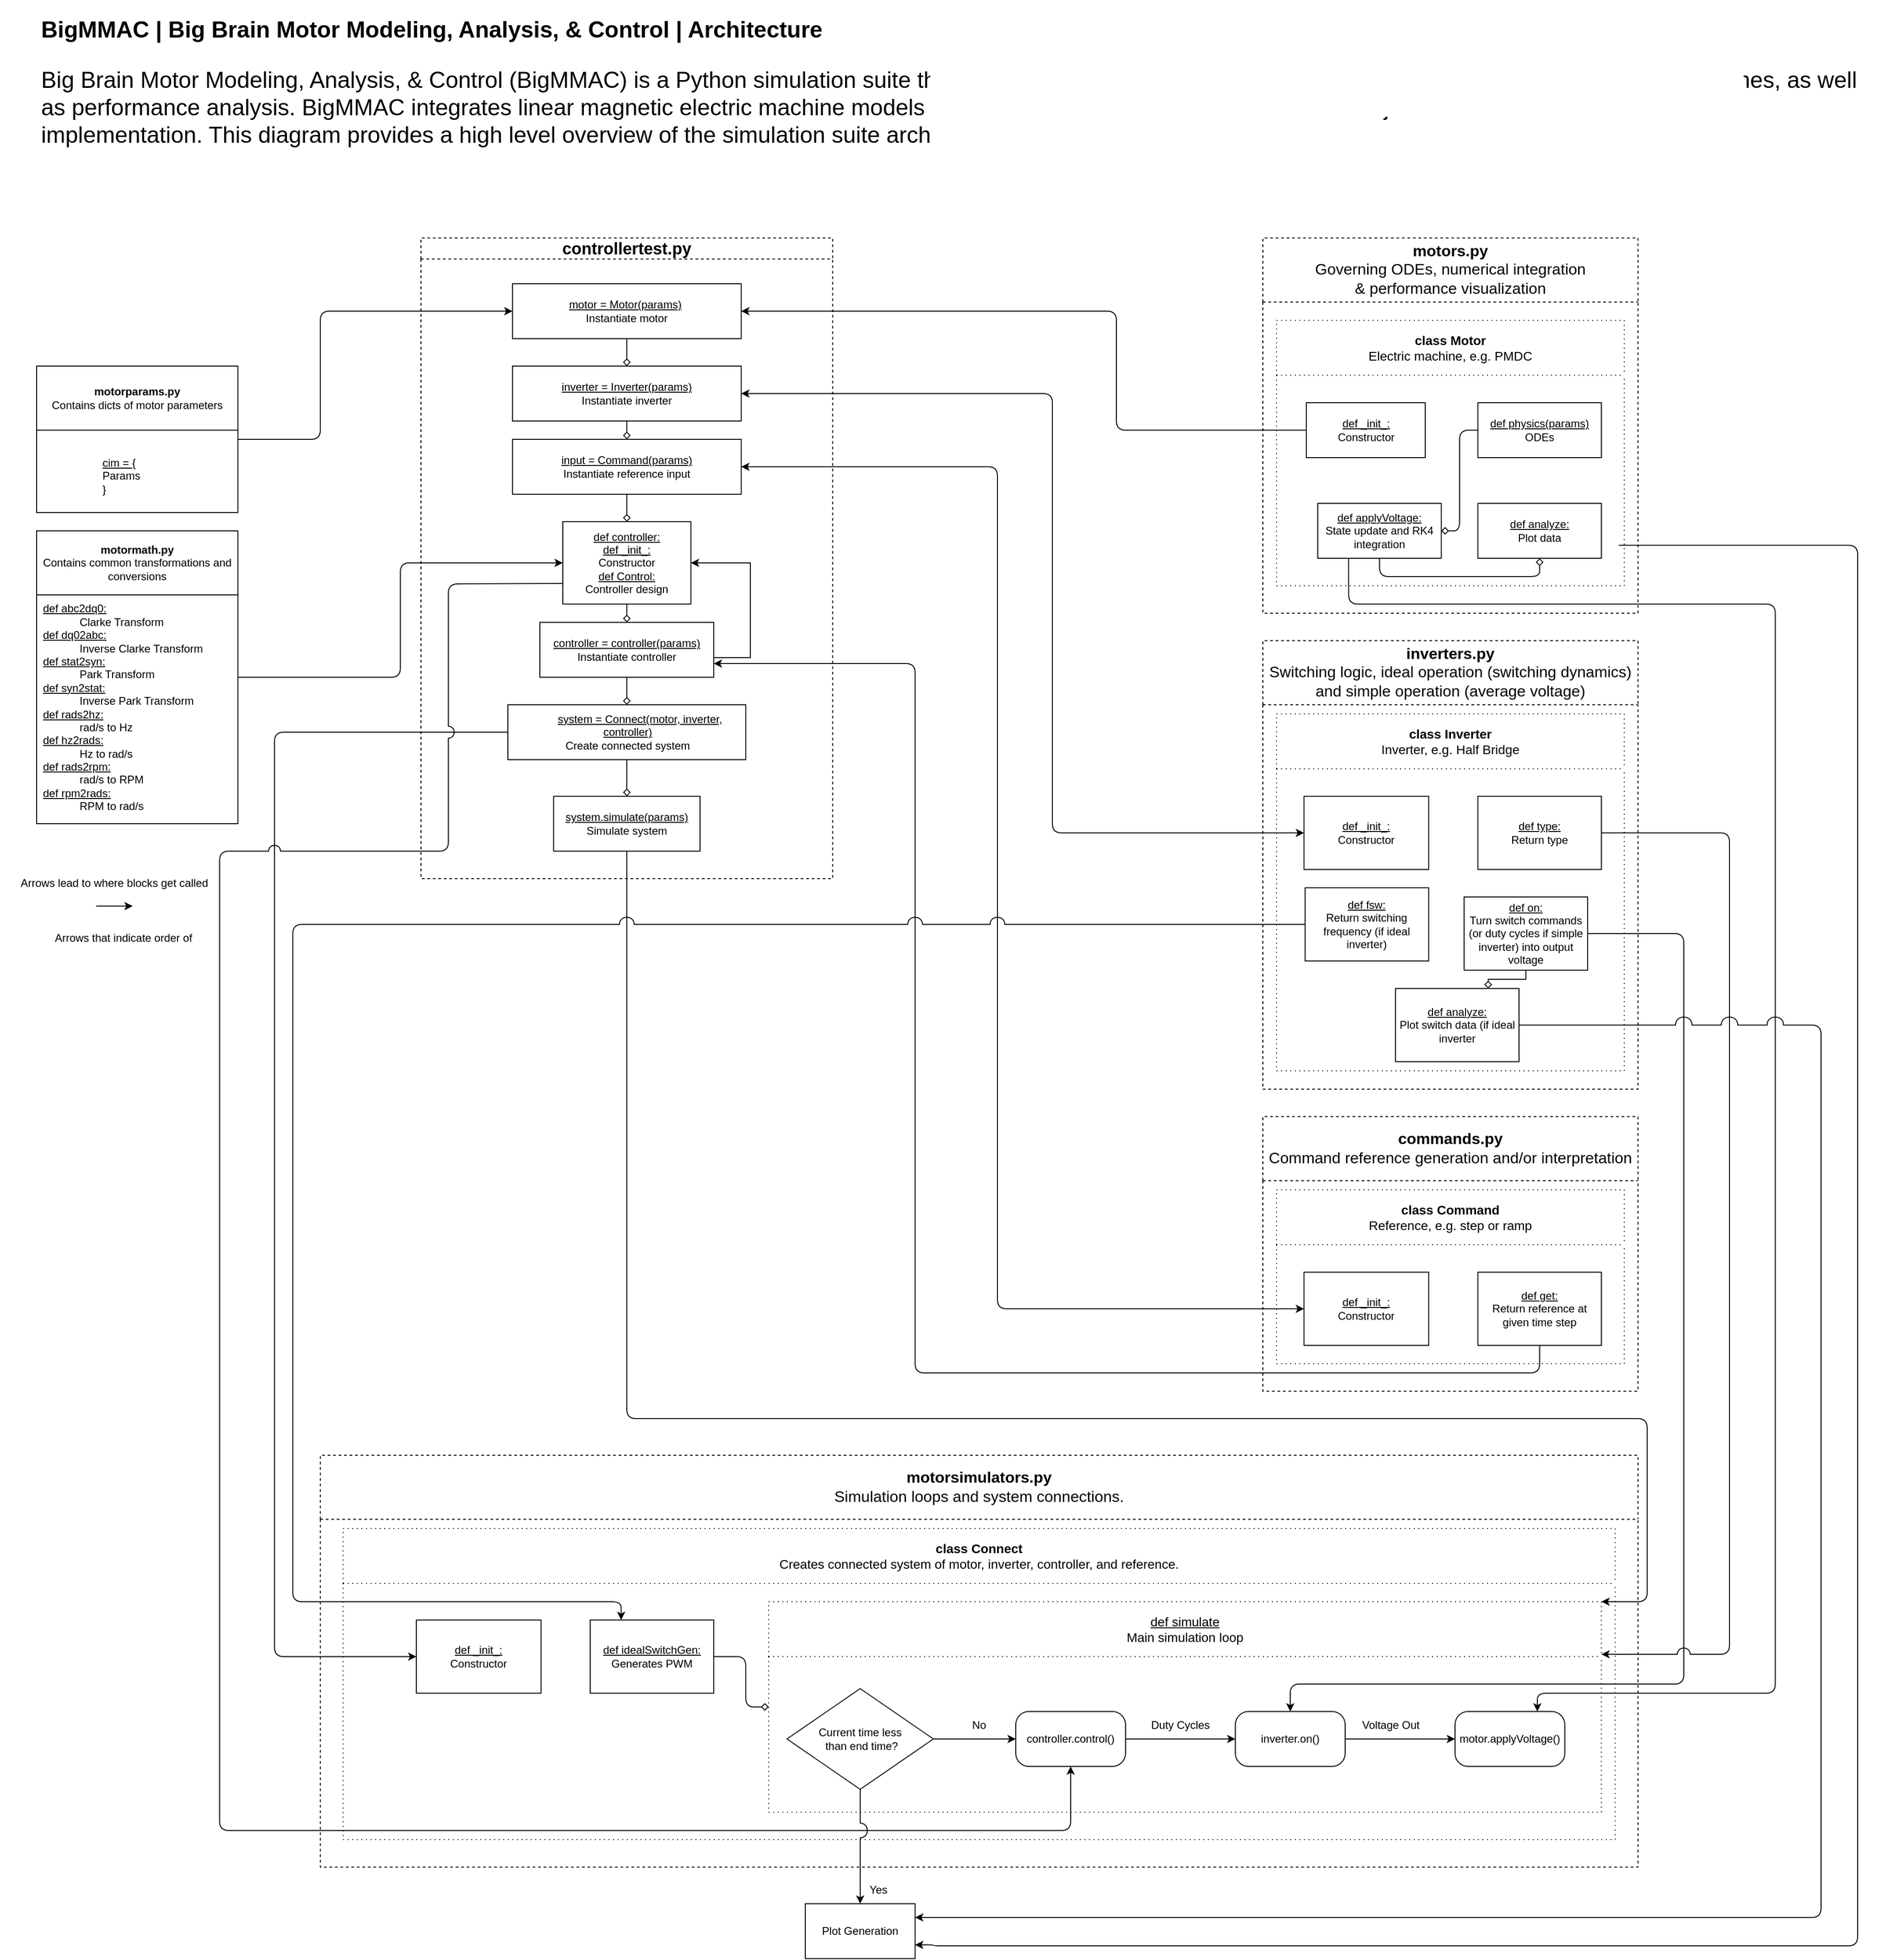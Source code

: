 <mxfile>
    <diagram id="C5RBs43oDa-KdzZeNtuy" name="Page-1">
        <mxGraphModel dx="4700" dy="2970" grid="1" gridSize="10" guides="1" tooltips="1" connect="1" arrows="1" fold="1" page="0" pageScale="1" pageWidth="850" pageHeight="1100" math="0" shadow="0">
            <root>
                <mxCell id="WIyWlLk6GJQsqaUBKTNV-0"/>
                <mxCell id="WIyWlLk6GJQsqaUBKTNV-1" parent="WIyWlLk6GJQsqaUBKTNV-0"/>
                <mxCell id="sEKzlpHkbxPfSS1bcKUd-1" value="&lt;h1 style=&quot;font-size: 25px;&quot;&gt;&lt;font style=&quot;font-size: 25px;&quot;&gt;BigMMAC | Big Brain Motor Modeling, Analysis, &amp;amp; Control | Architecture&lt;/font&gt;&lt;/h1&gt;&lt;p style=&quot;font-size: 25px;&quot;&gt;&lt;font style=&quot;font-size: 25px;&quot;&gt;Big Brain Motor Modeling, Analysis, &amp;amp; Control (BigMMAC) is a Python simulation suite that can be used for rapid development and testing of electric motor control schemes, as well as performance analysis. BigMMAC integrates linear magnetic electric machine models and ideal power electronic models into an object-oriented framework for intuitive implementation. This diagram provides a high level overview of the simulation suite architecture.&lt;/font&gt;&lt;/p&gt;" style="text;html=1;strokeColor=none;fillColor=none;spacing=5;spacingTop=-20;whiteSpace=wrap;overflow=hidden;rounded=0;" parent="WIyWlLk6GJQsqaUBKTNV-1" vertex="1">
                    <mxGeometry x="-1600" y="-80" width="2020" height="200" as="geometry"/>
                </mxCell>
                <mxCell id="sEKzlpHkbxPfSS1bcKUd-3" value="&lt;font style=&quot;font-size: 17px;&quot;&gt;motors.py&lt;br&gt;&lt;span style=&quot;font-weight: normal;&quot;&gt;Governing ODEs, numerical integration&lt;br&gt;&amp;amp; performance visualization&lt;/span&gt;&lt;/font&gt;" style="swimlane;whiteSpace=wrap;html=1;startSize=70;dashed=1;" parent="WIyWlLk6GJQsqaUBKTNV-1" vertex="1">
                    <mxGeometry x="-260" y="170" width="410" height="410" as="geometry"/>
                </mxCell>
                <mxCell id="n9HFw66Vnld0e7Ni4Yii-14" value="&lt;font style=&quot;font-size: 14px;&quot;&gt;class Motor&lt;br&gt;&lt;span style=&quot;font-weight: normal;&quot;&gt;Electric machine, e.g. PMDC&lt;/span&gt;&lt;br&gt;&lt;/font&gt;" style="swimlane;whiteSpace=wrap;html=1;startSize=60;dashed=1;dashPattern=1 4;" parent="sEKzlpHkbxPfSS1bcKUd-3" vertex="1">
                    <mxGeometry x="15" y="90" width="380" height="290" as="geometry"/>
                </mxCell>
                <mxCell id="n9HFw66Vnld0e7Ni4Yii-13" value="&lt;u&gt;def _init_:&lt;/u&gt;&lt;br&gt;&lt;div style=&quot;&quot;&gt;&lt;span style=&quot;background-color: initial;&quot;&gt;Constructor&lt;/span&gt;&lt;/div&gt;" style="rounded=0;whiteSpace=wrap;html=1;align=center;" parent="n9HFw66Vnld0e7Ni4Yii-14" vertex="1">
                    <mxGeometry x="32.5" y="90" width="130" height="60" as="geometry"/>
                </mxCell>
                <mxCell id="n9HFw66Vnld0e7Ni4Yii-55" style="edgeStyle=orthogonalEdgeStyle;rounded=1;orthogonalLoop=1;jettySize=auto;html=1;exitX=0;exitY=0.5;exitDx=0;exitDy=0;entryX=1;entryY=0.5;entryDx=0;entryDy=0;endArrow=diamond;endFill=0;" parent="n9HFw66Vnld0e7Ni4Yii-14" source="n9HFw66Vnld0e7Ni4Yii-15" target="n9HFw66Vnld0e7Ni4Yii-16" edge="1">
                    <mxGeometry relative="1" as="geometry"/>
                </mxCell>
                <mxCell id="n9HFw66Vnld0e7Ni4Yii-15" value="&lt;u&gt;def physics(params)&lt;br&gt;&lt;/u&gt;ODEs" style="rounded=0;whiteSpace=wrap;html=1;" parent="n9HFw66Vnld0e7Ni4Yii-14" vertex="1">
                    <mxGeometry x="220" y="90" width="135" height="60" as="geometry"/>
                </mxCell>
                <mxCell id="n9HFw66Vnld0e7Ni4Yii-56" style="edgeStyle=orthogonalEdgeStyle;rounded=1;orthogonalLoop=1;jettySize=auto;html=1;exitX=0.5;exitY=1;exitDx=0;exitDy=0;entryX=0.5;entryY=1;entryDx=0;entryDy=0;endArrow=diamond;endFill=0;" parent="n9HFw66Vnld0e7Ni4Yii-14" source="n9HFw66Vnld0e7Ni4Yii-16" target="n9HFw66Vnld0e7Ni4Yii-17" edge="1">
                    <mxGeometry relative="1" as="geometry"/>
                </mxCell>
                <mxCell id="n9HFw66Vnld0e7Ni4Yii-16" value="&lt;u&gt;def applyVoltage:&lt;br&gt;&lt;/u&gt;State update and RK4 integration" style="rounded=0;whiteSpace=wrap;html=1;" parent="n9HFw66Vnld0e7Ni4Yii-14" vertex="1">
                    <mxGeometry x="45" y="200" width="135" height="60" as="geometry"/>
                </mxCell>
                <mxCell id="n9HFw66Vnld0e7Ni4Yii-17" value="&lt;u&gt;def analyze:&lt;br&gt;&lt;/u&gt;Plot data" style="rounded=0;whiteSpace=wrap;html=1;" parent="n9HFw66Vnld0e7Ni4Yii-14" vertex="1">
                    <mxGeometry x="220" y="200" width="135" height="60" as="geometry"/>
                </mxCell>
                <mxCell id="n9HFw66Vnld0e7Ni4Yii-114" style="edgeStyle=orthogonalEdgeStyle;rounded=1;orthogonalLoop=1;jettySize=auto;html=1;exitX=1;exitY=0.5;exitDx=0;exitDy=0;entryX=0;entryY=0.5;entryDx=0;entryDy=0;" parent="WIyWlLk6GJQsqaUBKTNV-1" source="sEKzlpHkbxPfSS1bcKUd-8" target="n9HFw66Vnld0e7Ni4Yii-1" edge="1">
                    <mxGeometry relative="1" as="geometry">
                        <Array as="points">
                            <mxPoint x="-1290" y="390"/>
                            <mxPoint x="-1290" y="250"/>
                        </Array>
                    </mxGeometry>
                </mxCell>
                <mxCell id="sEKzlpHkbxPfSS1bcKUd-8" value="motorparams.py&lt;br&gt;&lt;span style=&quot;font-weight: 400;&quot;&gt;Contains dicts of motor parameters&lt;/span&gt;" style="swimlane;whiteSpace=wrap;html=1;startSize=70;" parent="WIyWlLk6GJQsqaUBKTNV-1" vertex="1">
                    <mxGeometry x="-1600" y="310" width="220" height="160" as="geometry"/>
                </mxCell>
                <mxCell id="sEKzlpHkbxPfSS1bcKUd-9" value="&lt;u&gt;cim = {&lt;br&gt;&lt;/u&gt;Params&lt;br&gt;}" style="text;html=1;strokeColor=none;fillColor=none;align=left;verticalAlign=middle;whiteSpace=wrap;rounded=0;" parent="sEKzlpHkbxPfSS1bcKUd-8" vertex="1">
                    <mxGeometry x="70" y="80" width="65" height="80" as="geometry"/>
                </mxCell>
                <mxCell id="n9HFw66Vnld0e7Ni4Yii-113" style="edgeStyle=orthogonalEdgeStyle;rounded=1;orthogonalLoop=1;jettySize=auto;html=1;exitX=1;exitY=0.5;exitDx=0;exitDy=0;entryX=0;entryY=0.5;entryDx=0;entryDy=0;" parent="WIyWlLk6GJQsqaUBKTNV-1" source="sEKzlpHkbxPfSS1bcKUd-13" target="n9HFw66Vnld0e7Ni4Yii-3" edge="1">
                    <mxGeometry relative="1" as="geometry"/>
                </mxCell>
                <mxCell id="sEKzlpHkbxPfSS1bcKUd-13" value="motormath.py&lt;br style=&quot;border-color: var(--border-color);&quot;&gt;&lt;span style=&quot;font-weight: normal;&quot;&gt;Contains common transformations and conversions&lt;/span&gt;" style="swimlane;whiteSpace=wrap;html=1;startSize=70;" parent="WIyWlLk6GJQsqaUBKTNV-1" vertex="1">
                    <mxGeometry x="-1600" y="490" width="220" height="320" as="geometry"/>
                </mxCell>
                <mxCell id="sEKzlpHkbxPfSS1bcKUd-14" value="&lt;u&gt;def abc2dq0:&lt;/u&gt;&amp;nbsp;&lt;br&gt;&lt;span style=&quot;&quot;&gt; &lt;/span&gt;&lt;span style=&quot;&quot;&gt; &lt;/span&gt;&lt;blockquote style=&quot;margin: 0 0 0 40px; border: none; padding: 0px;&quot;&gt;Clarke Transform&lt;/blockquote&gt;&lt;u style=&quot;border-color: var(--border-color);&quot;&gt;def dq02abc:&lt;/u&gt;&amp;nbsp;&lt;br style=&quot;border-color: var(--border-color);&quot;&gt; &lt;span style=&quot;&quot;&gt; &lt;/span&gt;&lt;blockquote style=&quot;margin: 0 0 0 40px; border: none; padding: 0px;&quot;&gt;Inverse Clarke Transform&amp;nbsp;&lt;/blockquote&gt;&lt;u style=&quot;border-color: var(--border-color);&quot;&gt;def stat2syn:&lt;/u&gt;&amp;nbsp;&lt;br style=&quot;border-color: var(--border-color);&quot;&gt;&lt;span style=&quot;border-color: var(--border-color);&quot;&gt; &lt;/span&gt;&lt;blockquote style=&quot;margin: 0 0 0 40px; border: none; padding: 0px;&quot;&gt;Park Transform&lt;/blockquote&gt;&lt;u style=&quot;border-color: var(--border-color);&quot;&gt;def syn2stat:&lt;/u&gt;&amp;nbsp;&lt;br&gt;&lt;blockquote style=&quot;margin: 0 0 0 40px; border: none; padding: 0px;&quot;&gt;Inverse Park Transform&lt;/blockquote&gt;&lt;u style=&quot;border-color: var(--border-color);&quot;&gt;def rads2hz:&lt;/u&gt;&amp;nbsp;&lt;br style=&quot;border-color: var(--border-color);&quot;&gt;&lt;blockquote style=&quot;margin: 0 0 0 40px; border: none; padding: 0px;&quot;&gt;rad/s to Hz&lt;/blockquote&gt;&lt;u style=&quot;border-color: var(--border-color);&quot;&gt;def hz2rads:&lt;/u&gt;&amp;nbsp;&lt;br style=&quot;border-color: var(--border-color);&quot;&gt;&lt;blockquote style=&quot;margin: 0 0 0 40px; border: none; padding: 0px;&quot;&gt;Hz to rad/s&lt;/blockquote&gt;&lt;u style=&quot;border-color: var(--border-color);&quot;&gt;def rads2rpm:&lt;/u&gt;&amp;nbsp;&lt;br style=&quot;border-color: var(--border-color);&quot;&gt;&lt;blockquote style=&quot;margin: 0 0 0 40px; border: none; padding: 0px;&quot;&gt;rad/s to RPM&lt;/blockquote&gt;&lt;u style=&quot;border-color: var(--border-color);&quot;&gt;def rpm2rads:&lt;/u&gt;&amp;nbsp;&lt;br style=&quot;border-color: var(--border-color);&quot;&gt;&lt;blockquote style=&quot;margin: 0 0 0 40px; border: none; padding: 0px;&quot;&gt;RPM to rad/s&lt;/blockquote&gt;" style="text;html=1;strokeColor=none;fillColor=none;align=left;verticalAlign=middle;whiteSpace=wrap;rounded=0;" parent="sEKzlpHkbxPfSS1bcKUd-13" vertex="1">
                    <mxGeometry x="5" y="70" width="210" height="245" as="geometry"/>
                </mxCell>
                <mxCell id="sEKzlpHkbxPfSS1bcKUd-15" value="&lt;font style=&quot;font-size: 18px;&quot;&gt;controllertest.py&lt;/font&gt;" style="swimlane;whiteSpace=wrap;html=1;dashed=1;" parent="WIyWlLk6GJQsqaUBKTNV-1" vertex="1">
                    <mxGeometry x="-1180" y="170" width="450" height="700" as="geometry"/>
                </mxCell>
                <mxCell id="n9HFw66Vnld0e7Ni4Yii-7" style="edgeStyle=orthogonalEdgeStyle;rounded=0;orthogonalLoop=1;jettySize=auto;html=1;exitX=0.5;exitY=1;exitDx=0;exitDy=0;entryX=0.5;entryY=0;entryDx=0;entryDy=0;endArrow=diamond;endFill=0;" parent="sEKzlpHkbxPfSS1bcKUd-15" source="n9HFw66Vnld0e7Ni4Yii-1" target="n9HFw66Vnld0e7Ni4Yii-2" edge="1">
                    <mxGeometry relative="1" as="geometry"/>
                </mxCell>
                <mxCell id="n9HFw66Vnld0e7Ni4Yii-1" value="&lt;u style=&quot;border-color: var(--border-color);&quot;&gt;motor = Motor(params)&lt;/u&gt;&amp;nbsp;&lt;br&gt;&lt;span style=&quot;background-color: initial;&quot;&gt;Instantiate motor&lt;/span&gt;" style="rounded=0;whiteSpace=wrap;html=1;align=center;" parent="sEKzlpHkbxPfSS1bcKUd-15" vertex="1">
                    <mxGeometry x="100" y="50" width="250" height="60" as="geometry"/>
                </mxCell>
                <mxCell id="n9HFw66Vnld0e7Ni4Yii-33" style="edgeStyle=orthogonalEdgeStyle;rounded=0;orthogonalLoop=1;jettySize=auto;html=1;exitX=0.5;exitY=1;exitDx=0;exitDy=0;entryX=0.5;entryY=0;entryDx=0;entryDy=0;endArrow=diamond;endFill=0;" parent="sEKzlpHkbxPfSS1bcKUd-15" source="n9HFw66Vnld0e7Ni4Yii-2" target="n9HFw66Vnld0e7Ni4Yii-32" edge="1">
                    <mxGeometry relative="1" as="geometry"/>
                </mxCell>
                <mxCell id="n9HFw66Vnld0e7Ni4Yii-2" value="&lt;span style=&quot;border-color: var(--border-color); text-align: left;&quot;&gt;&lt;u&gt;inverter = Inverter(params)&lt;/u&gt;&lt;br&gt;&lt;span style=&quot;background-color: initial;&quot;&gt;Instantiate inverter&lt;/span&gt;&lt;br&gt;&lt;/span&gt;" style="rounded=0;whiteSpace=wrap;html=1;" parent="sEKzlpHkbxPfSS1bcKUd-15" vertex="1">
                    <mxGeometry x="100" y="140" width="250" height="60" as="geometry"/>
                </mxCell>
                <mxCell id="n9HFw66Vnld0e7Ni4Yii-9" style="edgeStyle=orthogonalEdgeStyle;rounded=0;orthogonalLoop=1;jettySize=auto;html=1;exitX=0.5;exitY=1;exitDx=0;exitDy=0;entryX=0.5;entryY=0;entryDx=0;entryDy=0;endArrow=diamond;endFill=0;" parent="sEKzlpHkbxPfSS1bcKUd-15" source="n9HFw66Vnld0e7Ni4Yii-3" target="n9HFw66Vnld0e7Ni4Yii-4" edge="1">
                    <mxGeometry relative="1" as="geometry"/>
                </mxCell>
                <mxCell id="n9HFw66Vnld0e7Ni4Yii-44" style="edgeStyle=orthogonalEdgeStyle;rounded=0;orthogonalLoop=1;jettySize=auto;html=1;exitX=1;exitY=0.5;exitDx=0;exitDy=0;entryX=0.999;entryY=0.642;entryDx=0;entryDy=0;entryPerimeter=0;startArrow=classic;startFill=1;endArrow=none;endFill=0;" parent="sEKzlpHkbxPfSS1bcKUd-15" source="n9HFw66Vnld0e7Ni4Yii-3" target="n9HFw66Vnld0e7Ni4Yii-4" edge="1">
                    <mxGeometry relative="1" as="geometry">
                        <Array as="points">
                            <mxPoint x="360" y="355"/>
                            <mxPoint x="360" y="458"/>
                        </Array>
                    </mxGeometry>
                </mxCell>
                <mxCell id="n9HFw66Vnld0e7Ni4Yii-3" value="&lt;u style=&quot;border-color: var(--border-color);&quot;&gt;def controller:&lt;br&gt;&lt;/u&gt;&lt;u&gt;&lt;span style=&quot;&quot;&gt;def _init_:&lt;br&gt;&lt;/span&gt;&lt;/u&gt;&lt;span style=&quot;border-color: var(--border-color);&quot;&gt;&lt;span style=&quot;white-space: pre;&quot;&gt;&lt;span style=&quot;white-space: pre;&quot;&gt;C&lt;/span&gt;&lt;/span&gt;&lt;/span&gt;&lt;span style=&quot;&quot;&gt;onstructor&lt;br&gt;&lt;/span&gt;&lt;u&gt;&lt;span style=&quot;&quot;&gt;def Control:&lt;br&gt;&lt;/span&gt;&lt;/u&gt;&lt;span style=&quot;background-color: initial;&quot;&gt;Controller design&lt;/span&gt;&lt;u&gt;&lt;span style=&quot;&quot;&gt;&lt;br&gt;&lt;/span&gt;&lt;/u&gt;" style="rounded=0;whiteSpace=wrap;html=1;align=center;" parent="sEKzlpHkbxPfSS1bcKUd-15" vertex="1">
                    <mxGeometry x="155" y="310" width="140" height="90" as="geometry"/>
                </mxCell>
                <mxCell id="n9HFw66Vnld0e7Ni4Yii-10" style="edgeStyle=orthogonalEdgeStyle;rounded=0;orthogonalLoop=1;jettySize=auto;html=1;exitX=0.5;exitY=1;exitDx=0;exitDy=0;entryX=0.5;entryY=0;entryDx=0;entryDy=0;endArrow=diamond;endFill=0;" parent="sEKzlpHkbxPfSS1bcKUd-15" source="n9HFw66Vnld0e7Ni4Yii-4" target="n9HFw66Vnld0e7Ni4Yii-5" edge="1">
                    <mxGeometry relative="1" as="geometry"/>
                </mxCell>
                <mxCell id="n9HFw66Vnld0e7Ni4Yii-4" value="&lt;u style=&quot;border-color: var(--border-color); text-align: left;&quot;&gt;controller = controller(params)&lt;/u&gt;&lt;br style=&quot;border-color: var(--border-color); text-align: left;&quot;&gt;&#9;&lt;span style=&quot;text-align: left;&quot;&gt;Instantiate controller&lt;/span&gt;" style="rounded=0;whiteSpace=wrap;html=1;" parent="sEKzlpHkbxPfSS1bcKUd-15" vertex="1">
                    <mxGeometry x="130" y="420" width="190" height="60" as="geometry"/>
                </mxCell>
                <mxCell id="n9HFw66Vnld0e7Ni4Yii-12" style="edgeStyle=orthogonalEdgeStyle;rounded=0;orthogonalLoop=1;jettySize=auto;html=1;exitX=0.5;exitY=1;exitDx=0;exitDy=0;entryX=0.5;entryY=0;entryDx=0;entryDy=0;endArrow=diamond;endFill=0;" parent="sEKzlpHkbxPfSS1bcKUd-15" source="n9HFw66Vnld0e7Ni4Yii-5" target="n9HFw66Vnld0e7Ni4Yii-6" edge="1">
                    <mxGeometry relative="1" as="geometry"/>
                </mxCell>
                <mxCell id="n9HFw66Vnld0e7Ni4Yii-5" value="&lt;div style=&quot;text-align: center;&quot;&gt;&lt;u style=&quot;background-color: initial; border-color: var(--border-color);&quot;&gt;&lt;span style=&quot;white-space: pre;&quot;&gt;&#9;&lt;/span&gt;system = Connect(motor, inverter, controller)&lt;/u&gt;&lt;/div&gt;&lt;span style=&quot;border-color: var(--border-color);&quot;&gt;&lt;div style=&quot;text-align: center;&quot;&gt;&lt;span style=&quot;background-color: initial; border-color: var(--border-color);&quot;&gt;&lt;span style=&quot;background-color: initial;&quot;&gt;Create connected system&lt;/span&gt;&lt;/span&gt;&lt;/div&gt;&lt;/span&gt;" style="rounded=0;whiteSpace=wrap;html=1;align=left;" parent="sEKzlpHkbxPfSS1bcKUd-15" vertex="1">
                    <mxGeometry x="95" y="510" width="260" height="60" as="geometry"/>
                </mxCell>
                <mxCell id="n9HFw66Vnld0e7Ni4Yii-6" value="&lt;span style=&quot;border-color: var(--border-color); text-align: left;&quot;&gt;&lt;u&gt;system.simulate(params)&lt;/u&gt;&lt;br&gt;&lt;span style=&quot;background-color: initial;&quot;&gt;Simulate system&lt;/span&gt;&lt;br&gt;&lt;/span&gt;" style="rounded=0;whiteSpace=wrap;html=1;" parent="sEKzlpHkbxPfSS1bcKUd-15" vertex="1">
                    <mxGeometry x="145" y="610" width="160" height="60" as="geometry"/>
                </mxCell>
                <mxCell id="n9HFw66Vnld0e7Ni4Yii-34" style="edgeStyle=orthogonalEdgeStyle;rounded=0;orthogonalLoop=1;jettySize=auto;html=1;exitX=0.5;exitY=1;exitDx=0;exitDy=0;entryX=0.5;entryY=0;entryDx=0;entryDy=0;endArrow=diamond;endFill=0;" parent="sEKzlpHkbxPfSS1bcKUd-15" source="n9HFw66Vnld0e7Ni4Yii-32" target="n9HFw66Vnld0e7Ni4Yii-3" edge="1">
                    <mxGeometry relative="1" as="geometry"/>
                </mxCell>
                <mxCell id="n9HFw66Vnld0e7Ni4Yii-32" value="&lt;span style=&quot;border-color: var(--border-color); text-align: left;&quot;&gt;&lt;u&gt;input = Command(params)&lt;/u&gt;&lt;br&gt;&lt;span style=&quot;background-color: initial;&quot;&gt;Instantiate reference input&lt;/span&gt;&lt;br&gt;&lt;/span&gt;" style="rounded=0;whiteSpace=wrap;html=1;" parent="sEKzlpHkbxPfSS1bcKUd-15" vertex="1">
                    <mxGeometry x="100" y="220" width="250" height="60" as="geometry"/>
                </mxCell>
                <mxCell id="n9HFw66Vnld0e7Ni4Yii-18" style="edgeStyle=orthogonalEdgeStyle;rounded=1;orthogonalLoop=1;jettySize=auto;html=1;exitX=1;exitY=0.5;exitDx=0;exitDy=0;entryX=0;entryY=0.5;entryDx=0;entryDy=0;startArrow=classic;startFill=1;endArrow=none;endFill=0;" parent="WIyWlLk6GJQsqaUBKTNV-1" source="n9HFw66Vnld0e7Ni4Yii-1" target="n9HFw66Vnld0e7Ni4Yii-13" edge="1">
                    <mxGeometry relative="1" as="geometry">
                        <mxPoint x="-240" y="380" as="targetPoint"/>
                        <Array as="points">
                            <mxPoint x="-420" y="250"/>
                            <mxPoint x="-420" y="380"/>
                        </Array>
                    </mxGeometry>
                </mxCell>
                <mxCell id="n9HFw66Vnld0e7Ni4Yii-19" value="&lt;font style=&quot;font-size: 17px;&quot;&gt;inverters.py&lt;br&gt;&lt;span style=&quot;font-weight: normal;&quot;&gt;Switching logic, ideal operation (switching dynamics) and simple operation (average voltage)&lt;/span&gt;&lt;br&gt;&lt;/font&gt;" style="swimlane;whiteSpace=wrap;html=1;startSize=70;dashed=1;" parent="WIyWlLk6GJQsqaUBKTNV-1" vertex="1">
                    <mxGeometry x="-260" y="610" width="410" height="490" as="geometry"/>
                </mxCell>
                <mxCell id="n9HFw66Vnld0e7Ni4Yii-20" value="&lt;font style=&quot;font-size: 14px;&quot;&gt;class Inverter&lt;br&gt;&lt;span style=&quot;font-weight: normal;&quot;&gt;Inverter, e.g. Half Bridge&lt;/span&gt;&lt;br&gt;&lt;/font&gt;" style="swimlane;whiteSpace=wrap;html=1;startSize=60;dashed=1;dashPattern=1 4;" parent="n9HFw66Vnld0e7Ni4Yii-19" vertex="1">
                    <mxGeometry x="15" y="80" width="380" height="390" as="geometry"/>
                </mxCell>
                <mxCell id="n9HFw66Vnld0e7Ni4Yii-21" value="&lt;u&gt;def _init_:&lt;/u&gt;&lt;br&gt;&lt;div style=&quot;&quot;&gt;&lt;span style=&quot;background-color: initial;&quot;&gt;Constructor&lt;/span&gt;&lt;/div&gt;" style="rounded=0;whiteSpace=wrap;html=1;align=center;" parent="n9HFw66Vnld0e7Ni4Yii-20" vertex="1">
                    <mxGeometry x="30" y="90" width="136.25" height="80" as="geometry"/>
                </mxCell>
                <mxCell id="n9HFw66Vnld0e7Ni4Yii-22" value="&lt;u&gt;def type:&lt;br&gt;&lt;/u&gt;Return type" style="rounded=0;whiteSpace=wrap;html=1;" parent="n9HFw66Vnld0e7Ni4Yii-20" vertex="1">
                    <mxGeometry x="220" y="90" width="135" height="80" as="geometry"/>
                </mxCell>
                <mxCell id="n9HFw66Vnld0e7Ni4Yii-23" value="&lt;u&gt;def fsw:&lt;br&gt;&lt;/u&gt;Return switching frequency (if ideal inverter)" style="rounded=0;whiteSpace=wrap;html=1;" parent="n9HFw66Vnld0e7Ni4Yii-20" vertex="1">
                    <mxGeometry x="31.25" y="190" width="135" height="80" as="geometry"/>
                </mxCell>
                <mxCell id="n9HFw66Vnld0e7Ni4Yii-24" value="&lt;u&gt;def analyze:&lt;br&gt;&lt;/u&gt;Plot switch data (if ideal inverter" style="rounded=0;whiteSpace=wrap;html=1;" parent="n9HFw66Vnld0e7Ni4Yii-20" vertex="1">
                    <mxGeometry x="130" y="300" width="135" height="80" as="geometry"/>
                </mxCell>
                <mxCell id="n9HFw66Vnld0e7Ni4Yii-102" style="edgeStyle=orthogonalEdgeStyle;rounded=0;orthogonalLoop=1;jettySize=auto;html=1;exitX=0.5;exitY=1;exitDx=0;exitDy=0;entryX=0.75;entryY=0;entryDx=0;entryDy=0;endArrow=diamond;endFill=0;" parent="n9HFw66Vnld0e7Ni4Yii-20" source="n9HFw66Vnld0e7Ni4Yii-25" target="n9HFw66Vnld0e7Ni4Yii-24" edge="1">
                    <mxGeometry relative="1" as="geometry">
                        <Array as="points">
                            <mxPoint x="272" y="290"/>
                            <mxPoint x="231" y="290"/>
                        </Array>
                    </mxGeometry>
                </mxCell>
                <mxCell id="n9HFw66Vnld0e7Ni4Yii-25" value="&lt;u&gt;def on:&lt;br&gt;&lt;/u&gt;Turn switch commands (or duty cycles if simple inverter) into output voltage" style="rounded=0;whiteSpace=wrap;html=1;" parent="n9HFw66Vnld0e7Ni4Yii-20" vertex="1">
                    <mxGeometry x="205" y="200" width="135" height="80" as="geometry"/>
                </mxCell>
                <mxCell id="n9HFw66Vnld0e7Ni4Yii-35" style="edgeStyle=orthogonalEdgeStyle;rounded=1;orthogonalLoop=1;jettySize=auto;html=1;exitX=1;exitY=0.5;exitDx=0;exitDy=0;entryX=0;entryY=0.5;entryDx=0;entryDy=0;startArrow=classic;startFill=1;" parent="WIyWlLk6GJQsqaUBKTNV-1" source="n9HFw66Vnld0e7Ni4Yii-2" target="n9HFw66Vnld0e7Ni4Yii-21" edge="1">
                    <mxGeometry relative="1" as="geometry">
                        <mxPoint x="-410" y="580" as="targetPoint"/>
                        <Array as="points">
                            <mxPoint x="-490" y="340"/>
                            <mxPoint x="-490" y="820"/>
                        </Array>
                    </mxGeometry>
                </mxCell>
                <mxCell id="n9HFw66Vnld0e7Ni4Yii-36" value="&lt;font style=&quot;font-size: 17px;&quot;&gt;commands.py&lt;br&gt;&lt;span style=&quot;font-weight: normal;&quot;&gt;Command reference generation and/or interpretation&lt;/span&gt;&lt;br&gt;&lt;/font&gt;" style="swimlane;whiteSpace=wrap;html=1;startSize=70;dashed=1;" parent="WIyWlLk6GJQsqaUBKTNV-1" vertex="1">
                    <mxGeometry x="-260" y="1130" width="410" height="300" as="geometry"/>
                </mxCell>
                <mxCell id="n9HFw66Vnld0e7Ni4Yii-37" value="&lt;font style=&quot;font-size: 14px;&quot;&gt;class Command&lt;br&gt;&lt;span style=&quot;font-weight: 400;&quot;&gt;Reference, e.g. step or ramp&lt;/span&gt;&lt;br&gt;&lt;/font&gt;" style="swimlane;whiteSpace=wrap;html=1;startSize=60;dashed=1;dashPattern=1 4;" parent="n9HFw66Vnld0e7Ni4Yii-36" vertex="1">
                    <mxGeometry x="15" y="80" width="380" height="190" as="geometry"/>
                </mxCell>
                <mxCell id="n9HFw66Vnld0e7Ni4Yii-38" value="&lt;u&gt;def _init_:&lt;/u&gt;&lt;br&gt;&lt;div style=&quot;&quot;&gt;&lt;span style=&quot;background-color: initial;&quot;&gt;Constructor&lt;/span&gt;&lt;/div&gt;" style="rounded=0;whiteSpace=wrap;html=1;align=center;" parent="n9HFw66Vnld0e7Ni4Yii-37" vertex="1">
                    <mxGeometry x="30" y="90" width="136.25" height="80" as="geometry"/>
                </mxCell>
                <mxCell id="n9HFw66Vnld0e7Ni4Yii-39" value="&lt;u&gt;def get:&lt;br&gt;&lt;/u&gt;Return reference at given time step" style="rounded=0;whiteSpace=wrap;html=1;" parent="n9HFw66Vnld0e7Ni4Yii-37" vertex="1">
                    <mxGeometry x="220" y="90" width="135" height="80" as="geometry"/>
                </mxCell>
                <mxCell id="n9HFw66Vnld0e7Ni4Yii-43" style="edgeStyle=orthogonalEdgeStyle;rounded=1;orthogonalLoop=1;jettySize=auto;html=1;exitX=1;exitY=0.5;exitDx=0;exitDy=0;entryX=0;entryY=0.5;entryDx=0;entryDy=0;startArrow=classic;startFill=1;" parent="WIyWlLk6GJQsqaUBKTNV-1" source="n9HFw66Vnld0e7Ni4Yii-32" target="n9HFw66Vnld0e7Ni4Yii-38" edge="1">
                    <mxGeometry relative="1" as="geometry">
                        <Array as="points">
                            <mxPoint x="-550" y="420"/>
                            <mxPoint x="-550" y="1340"/>
                        </Array>
                    </mxGeometry>
                </mxCell>
                <mxCell id="n9HFw66Vnld0e7Ni4Yii-45" value="&lt;font style=&quot;font-size: 17px;&quot;&gt;motorsimulators.py&lt;br&gt;&lt;span style=&quot;font-weight: 400;&quot;&gt;Simulation loops and system connections.&lt;/span&gt;&lt;br&gt;&lt;/font&gt;" style="swimlane;whiteSpace=wrap;html=1;startSize=70;dashed=1;" parent="WIyWlLk6GJQsqaUBKTNV-1" vertex="1">
                    <mxGeometry x="-1290" y="1500" width="1440" height="450" as="geometry"/>
                </mxCell>
                <mxCell id="n9HFw66Vnld0e7Ni4Yii-46" value="&lt;font style=&quot;font-size: 14px;&quot;&gt;class Connect&lt;br&gt;&lt;span style=&quot;font-weight: normal;&quot;&gt;Creates connected system of motor, inverter, controller, and reference.&lt;/span&gt;&lt;br&gt;&lt;/font&gt;" style="swimlane;whiteSpace=wrap;html=1;startSize=60;dashed=1;dashPattern=1 4;" parent="n9HFw66Vnld0e7Ni4Yii-45" vertex="1">
                    <mxGeometry x="25" y="80" width="1390" height="340" as="geometry"/>
                </mxCell>
                <mxCell id="n9HFw66Vnld0e7Ni4Yii-47" value="&lt;u&gt;def _init_:&lt;/u&gt;&lt;br&gt;&lt;div style=&quot;&quot;&gt;&lt;span style=&quot;background-color: initial;&quot;&gt;Constructor&lt;/span&gt;&lt;/div&gt;" style="rounded=0;whiteSpace=wrap;html=1;align=center;" parent="n9HFw66Vnld0e7Ni4Yii-46" vertex="1">
                    <mxGeometry x="80" y="100" width="136.25" height="80" as="geometry"/>
                </mxCell>
                <mxCell id="n9HFw66Vnld0e7Ni4Yii-52" style="edgeStyle=orthogonalEdgeStyle;rounded=1;orthogonalLoop=1;jettySize=auto;html=1;exitX=1;exitY=0.5;exitDx=0;exitDy=0;entryX=0;entryY=0.5;entryDx=0;entryDy=0;endArrow=diamond;endFill=0;" parent="n9HFw66Vnld0e7Ni4Yii-46" source="n9HFw66Vnld0e7Ni4Yii-48" target="n9HFw66Vnld0e7Ni4Yii-66" edge="1">
                    <mxGeometry relative="1" as="geometry">
                        <mxPoint x="470" y="140.0" as="targetPoint"/>
                        <Array as="points">
                            <mxPoint x="440" y="140"/>
                            <mxPoint x="440" y="195"/>
                        </Array>
                    </mxGeometry>
                </mxCell>
                <mxCell id="n9HFw66Vnld0e7Ni4Yii-48" value="&lt;u&gt;def idealSwitchGen:&lt;br&gt;&lt;/u&gt;Generates PWM" style="rounded=0;whiteSpace=wrap;html=1;" parent="n9HFw66Vnld0e7Ni4Yii-46" vertex="1">
                    <mxGeometry x="270" y="100" width="135" height="80" as="geometry"/>
                </mxCell>
                <mxCell id="n9HFw66Vnld0e7Ni4Yii-66" value="&lt;font style=&quot;font-size: 14px;&quot;&gt;&lt;u style=&quot;font-weight: normal;&quot;&gt;def simulate&lt;br&gt;&lt;/u&gt;&lt;span style=&quot;font-weight: normal;&quot;&gt;Main simulation loop&lt;/span&gt;&lt;br&gt;&lt;/font&gt;" style="swimlane;whiteSpace=wrap;html=1;startSize=60;dashed=1;dashPattern=1 4;" parent="n9HFw66Vnld0e7Ni4Yii-46" vertex="1">
                    <mxGeometry x="465" y="80" width="910" height="230" as="geometry"/>
                </mxCell>
                <mxCell id="n9HFw66Vnld0e7Ni4Yii-92" style="edgeStyle=orthogonalEdgeStyle;rounded=0;orthogonalLoop=1;jettySize=auto;html=1;exitX=1;exitY=0.5;exitDx=0;exitDy=0;entryX=0;entryY=0.5;entryDx=0;entryDy=0;" parent="n9HFw66Vnld0e7Ni4Yii-66" source="n9HFw66Vnld0e7Ni4Yii-77" target="n9HFw66Vnld0e7Ni4Yii-81" edge="1">
                    <mxGeometry relative="1" as="geometry"/>
                </mxCell>
                <mxCell id="n9HFw66Vnld0e7Ni4Yii-77" value="Current time less&lt;br&gt;&amp;nbsp;than end time?" style="rhombus;whiteSpace=wrap;html=1;" parent="n9HFw66Vnld0e7Ni4Yii-66" vertex="1">
                    <mxGeometry x="20" y="95" width="160" height="110" as="geometry"/>
                </mxCell>
                <mxCell id="n9HFw66Vnld0e7Ni4Yii-93" style="edgeStyle=orthogonalEdgeStyle;rounded=0;orthogonalLoop=1;jettySize=auto;html=1;exitX=1;exitY=0.5;exitDx=0;exitDy=0;entryX=0;entryY=0.5;entryDx=0;entryDy=0;" parent="n9HFw66Vnld0e7Ni4Yii-66" source="n9HFw66Vnld0e7Ni4Yii-81" target="n9HFw66Vnld0e7Ni4Yii-82" edge="1">
                    <mxGeometry relative="1" as="geometry"/>
                </mxCell>
                <mxCell id="n9HFw66Vnld0e7Ni4Yii-81" value="controller.control()" style="rounded=1;whiteSpace=wrap;html=1;arcSize=24;" parent="n9HFw66Vnld0e7Ni4Yii-66" vertex="1">
                    <mxGeometry x="270" y="120" width="120" height="60" as="geometry"/>
                </mxCell>
                <mxCell id="n9HFw66Vnld0e7Ni4Yii-94" style="edgeStyle=orthogonalEdgeStyle;rounded=0;orthogonalLoop=1;jettySize=auto;html=1;exitX=1;exitY=0.5;exitDx=0;exitDy=0;entryX=0;entryY=0.5;entryDx=0;entryDy=0;" parent="n9HFw66Vnld0e7Ni4Yii-66" source="n9HFw66Vnld0e7Ni4Yii-82" target="n9HFw66Vnld0e7Ni4Yii-91" edge="1">
                    <mxGeometry relative="1" as="geometry"/>
                </mxCell>
                <mxCell id="n9HFw66Vnld0e7Ni4Yii-82" value="inverter.on()" style="rounded=1;whiteSpace=wrap;html=1;arcSize=24;" parent="n9HFw66Vnld0e7Ni4Yii-66" vertex="1">
                    <mxGeometry x="510" y="120" width="120" height="60" as="geometry"/>
                </mxCell>
                <mxCell id="n9HFw66Vnld0e7Ni4Yii-91" value="motor.applyVoltage()" style="rounded=1;whiteSpace=wrap;html=1;arcSize=24;" parent="n9HFw66Vnld0e7Ni4Yii-66" vertex="1">
                    <mxGeometry x="750" y="120" width="120" height="60" as="geometry"/>
                </mxCell>
                <mxCell id="n9HFw66Vnld0e7Ni4Yii-95" value="No" style="text;html=1;strokeColor=none;fillColor=none;align=center;verticalAlign=middle;whiteSpace=wrap;rounded=0;" parent="n9HFw66Vnld0e7Ni4Yii-66" vertex="1">
                    <mxGeometry x="200" y="120" width="60" height="30" as="geometry"/>
                </mxCell>
                <mxCell id="n9HFw66Vnld0e7Ni4Yii-96" value="Duty Cycles" style="text;html=1;strokeColor=none;fillColor=none;align=center;verticalAlign=middle;whiteSpace=wrap;rounded=0;" parent="n9HFw66Vnld0e7Ni4Yii-66" vertex="1">
                    <mxGeometry x="410" y="120" width="80" height="30" as="geometry"/>
                </mxCell>
                <mxCell id="n9HFw66Vnld0e7Ni4Yii-97" value="Voltage Out" style="text;html=1;strokeColor=none;fillColor=none;align=center;verticalAlign=middle;whiteSpace=wrap;rounded=0;" parent="n9HFw66Vnld0e7Ni4Yii-66" vertex="1">
                    <mxGeometry x="640" y="120" width="80" height="30" as="geometry"/>
                </mxCell>
                <mxCell id="n9HFw66Vnld0e7Ni4Yii-62" value="Arrows lead to where blocks get called" style="text;html=1;strokeColor=none;fillColor=none;align=center;verticalAlign=middle;whiteSpace=wrap;rounded=0;" parent="WIyWlLk6GJQsqaUBKTNV-1" vertex="1">
                    <mxGeometry x="-1640" y="860" width="250" height="30" as="geometry"/>
                </mxCell>
                <mxCell id="n9HFw66Vnld0e7Ni4Yii-63" value="" style="endArrow=classic;html=1;rounded=0;" parent="WIyWlLk6GJQsqaUBKTNV-1" edge="1">
                    <mxGeometry width="50" height="50" relative="1" as="geometry">
                        <mxPoint x="-1535" y="900" as="sourcePoint"/>
                        <mxPoint x="-1495" y="900" as="targetPoint"/>
                    </mxGeometry>
                </mxCell>
                <mxCell id="n9HFw66Vnld0e7Ni4Yii-64" value="Arrows that indicate order of" style="text;html=1;strokeColor=none;fillColor=none;align=center;verticalAlign=middle;whiteSpace=wrap;rounded=0;" parent="WIyWlLk6GJQsqaUBKTNV-1" vertex="1">
                    <mxGeometry x="-1630" y="920" width="250" height="30" as="geometry"/>
                </mxCell>
                <mxCell id="n9HFw66Vnld0e7Ni4Yii-98" style="edgeStyle=orthogonalEdgeStyle;rounded=1;orthogonalLoop=1;jettySize=auto;html=1;exitX=0;exitY=0.5;exitDx=0;exitDy=0;entryX=0;entryY=0.5;entryDx=0;entryDy=0;" parent="WIyWlLk6GJQsqaUBKTNV-1" source="n9HFw66Vnld0e7Ni4Yii-5" target="n9HFw66Vnld0e7Ni4Yii-47" edge="1">
                    <mxGeometry relative="1" as="geometry">
                        <Array as="points">
                            <mxPoint x="-1340" y="710"/>
                            <mxPoint x="-1340" y="1720"/>
                        </Array>
                    </mxGeometry>
                </mxCell>
                <mxCell id="n9HFw66Vnld0e7Ni4Yii-99" style="edgeStyle=orthogonalEdgeStyle;rounded=1;orthogonalLoop=1;jettySize=auto;html=1;exitX=0.5;exitY=1;exitDx=0;exitDy=0;entryX=1;entryY=0;entryDx=0;entryDy=0;" parent="WIyWlLk6GJQsqaUBKTNV-1" source="n9HFw66Vnld0e7Ni4Yii-6" target="n9HFw66Vnld0e7Ni4Yii-66" edge="1">
                    <mxGeometry relative="1" as="geometry">
                        <Array as="points">
                            <mxPoint x="-955" y="1460"/>
                            <mxPoint x="160" y="1460"/>
                            <mxPoint x="160" y="1660"/>
                        </Array>
                    </mxGeometry>
                </mxCell>
                <mxCell id="n9HFw66Vnld0e7Ni4Yii-100" style="edgeStyle=orthogonalEdgeStyle;rounded=1;orthogonalLoop=1;jettySize=auto;html=1;exitX=0.5;exitY=1;exitDx=0;exitDy=0;entryX=1;entryY=0.75;entryDx=0;entryDy=0;" parent="WIyWlLk6GJQsqaUBKTNV-1" source="n9HFw66Vnld0e7Ni4Yii-39" target="n9HFw66Vnld0e7Ni4Yii-4" edge="1">
                    <mxGeometry relative="1" as="geometry">
                        <Array as="points">
                            <mxPoint x="43" y="1410"/>
                            <mxPoint x="-640" y="1410"/>
                            <mxPoint x="-640" y="635"/>
                        </Array>
                    </mxGeometry>
                </mxCell>
                <mxCell id="n9HFw66Vnld0e7Ni4Yii-101" style="edgeStyle=orthogonalEdgeStyle;rounded=1;orthogonalLoop=1;jettySize=auto;html=1;exitX=0.25;exitY=1;exitDx=0;exitDy=0;entryX=0.75;entryY=0;entryDx=0;entryDy=0;" parent="WIyWlLk6GJQsqaUBKTNV-1" source="n9HFw66Vnld0e7Ni4Yii-16" target="n9HFw66Vnld0e7Ni4Yii-91" edge="1">
                    <mxGeometry relative="1" as="geometry">
                        <Array as="points">
                            <mxPoint x="-166" y="570"/>
                            <mxPoint x="300" y="570"/>
                            <mxPoint x="300" y="1760"/>
                            <mxPoint x="40" y="1760"/>
                        </Array>
                    </mxGeometry>
                </mxCell>
                <mxCell id="n9HFw66Vnld0e7Ni4Yii-103" style="edgeStyle=orthogonalEdgeStyle;rounded=1;orthogonalLoop=1;jettySize=auto;html=1;exitX=1;exitY=0.5;exitDx=0;exitDy=0;entryX=0.5;entryY=0;entryDx=0;entryDy=0;" parent="WIyWlLk6GJQsqaUBKTNV-1" source="n9HFw66Vnld0e7Ni4Yii-25" target="n9HFw66Vnld0e7Ni4Yii-82" edge="1">
                    <mxGeometry relative="1" as="geometry">
                        <Array as="points">
                            <mxPoint x="200" y="930"/>
                            <mxPoint x="200" y="1750"/>
                            <mxPoint x="-230" y="1750"/>
                        </Array>
                    </mxGeometry>
                </mxCell>
                <mxCell id="n9HFw66Vnld0e7Ni4Yii-105" style="edgeStyle=orthogonalEdgeStyle;rounded=1;orthogonalLoop=1;jettySize=auto;html=1;exitX=0;exitY=0.5;exitDx=0;exitDy=0;entryX=0.25;entryY=0;entryDx=0;entryDy=0;jumpStyle=arc;jumpSize=16;" parent="WIyWlLk6GJQsqaUBKTNV-1" source="n9HFw66Vnld0e7Ni4Yii-23" target="n9HFw66Vnld0e7Ni4Yii-48" edge="1">
                    <mxGeometry relative="1" as="geometry">
                        <Array as="points">
                            <mxPoint x="-1320" y="920"/>
                            <mxPoint x="-1320" y="1660"/>
                            <mxPoint x="-961" y="1660"/>
                        </Array>
                    </mxGeometry>
                </mxCell>
                <mxCell id="n9HFw66Vnld0e7Ni4Yii-106" style="edgeStyle=orthogonalEdgeStyle;rounded=1;orthogonalLoop=1;jettySize=auto;html=1;exitX=1;exitY=0.5;exitDx=0;exitDy=0;entryX=1;entryY=0.25;entryDx=0;entryDy=0;jumpStyle=arc;jumpSize=14;" parent="WIyWlLk6GJQsqaUBKTNV-1" source="n9HFw66Vnld0e7Ni4Yii-22" target="n9HFw66Vnld0e7Ni4Yii-66" edge="1">
                    <mxGeometry relative="1" as="geometry">
                        <Array as="points">
                            <mxPoint x="250" y="820"/>
                            <mxPoint x="250" y="1718"/>
                        </Array>
                    </mxGeometry>
                </mxCell>
                <mxCell id="n9HFw66Vnld0e7Ni4Yii-109" value="Plot Generation" style="rounded=0;whiteSpace=wrap;html=1;" parent="WIyWlLk6GJQsqaUBKTNV-1" vertex="1">
                    <mxGeometry x="-760" y="1990" width="120" height="60" as="geometry"/>
                </mxCell>
                <mxCell id="n9HFw66Vnld0e7Ni4Yii-112" value="Yes" style="text;html=1;strokeColor=none;fillColor=none;align=center;verticalAlign=middle;whiteSpace=wrap;rounded=0;" parent="WIyWlLk6GJQsqaUBKTNV-1" vertex="1">
                    <mxGeometry x="-710" y="1960" width="60" height="30" as="geometry"/>
                </mxCell>
                <mxCell id="n9HFw66Vnld0e7Ni4Yii-116" style="edgeStyle=orthogonalEdgeStyle;rounded=1;orthogonalLoop=1;jettySize=auto;html=1;exitX=1;exitY=0.5;exitDx=0;exitDy=0;entryX=1;entryY=0.75;entryDx=0;entryDy=0;" parent="WIyWlLk6GJQsqaUBKTNV-1" target="n9HFw66Vnld0e7Ni4Yii-109" edge="1">
                    <mxGeometry relative="1" as="geometry">
                        <mxPoint x="128.92" y="505.76" as="sourcePoint"/>
                        <mxPoint x="-620.0" y="2054.24" as="targetPoint"/>
                        <Array as="points">
                            <mxPoint x="390" y="506"/>
                            <mxPoint x="390" y="2036"/>
                            <mxPoint x="-620" y="2036"/>
                        </Array>
                    </mxGeometry>
                </mxCell>
                <mxCell id="n9HFw66Vnld0e7Ni4Yii-117" style="edgeStyle=orthogonalEdgeStyle;rounded=1;orthogonalLoop=1;jettySize=auto;html=1;exitX=1;exitY=0.5;exitDx=0;exitDy=0;entryX=1;entryY=0.25;entryDx=0;entryDy=0;jumpStyle=arc;jumpSize=18;" parent="WIyWlLk6GJQsqaUBKTNV-1" source="n9HFw66Vnld0e7Ni4Yii-24" target="n9HFw66Vnld0e7Ni4Yii-109" edge="1">
                    <mxGeometry relative="1" as="geometry">
                        <Array as="points">
                            <mxPoint x="350" y="1030"/>
                            <mxPoint x="350" y="2005"/>
                        </Array>
                    </mxGeometry>
                </mxCell>
                <mxCell id="1" style="edgeStyle=none;html=1;exitX=0;exitY=0.75;exitDx=0;exitDy=0;entryX=0.5;entryY=1;entryDx=0;entryDy=0;jumpStyle=arc;jumpSize=13;" edge="1" parent="WIyWlLk6GJQsqaUBKTNV-1" source="n9HFw66Vnld0e7Ni4Yii-3" target="n9HFw66Vnld0e7Ni4Yii-81">
                    <mxGeometry relative="1" as="geometry">
                        <Array as="points">
                            <mxPoint x="-1150" y="548"/>
                            <mxPoint x="-1150" y="840"/>
                            <mxPoint x="-1400" y="840"/>
                            <mxPoint x="-1400" y="1100"/>
                            <mxPoint x="-1400" y="1610"/>
                            <mxPoint x="-1400" y="1910"/>
                            <mxPoint x="-1020" y="1910"/>
                            <mxPoint x="-760" y="1910"/>
                            <mxPoint x="-470" y="1910"/>
                        </Array>
                    </mxGeometry>
                </mxCell>
                <mxCell id="n9HFw66Vnld0e7Ni4Yii-111" style="edgeStyle=orthogonalEdgeStyle;rounded=0;orthogonalLoop=1;jettySize=auto;html=1;exitX=0.5;exitY=1;exitDx=0;exitDy=0;entryX=0.5;entryY=0;entryDx=0;entryDy=0;jumpStyle=arc;jumpSize=16;" parent="WIyWlLk6GJQsqaUBKTNV-1" source="n9HFw66Vnld0e7Ni4Yii-77" target="n9HFw66Vnld0e7Ni4Yii-109" edge="1">
                    <mxGeometry relative="1" as="geometry"/>
                </mxCell>
            </root>
        </mxGraphModel>
    </diagram>
</mxfile>